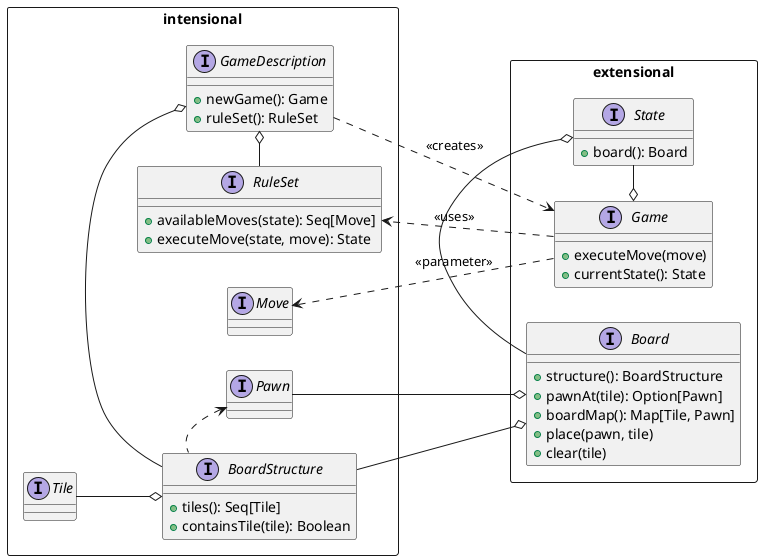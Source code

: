 @startuml domain_analysis

' package Extensional <<rectangle>> {
'     interface Board {
'         +structure(): BoardStructure
'         +pawnAt(tile): Option[Pawn]
'         +boardMap(): Map[Tile, Pawn]
'     }
'     interface State {
'         +board(): Board
'     }
'     interface Game {
'         +executeMove(move)
'         +currentState(): State
'     }
    
'     Board -left-o State
'     State -left-o Game
' }

' package Intensional <<rectangle>> {
'     interface GameDescription {
'         +newGame(): Game
'         +ruleSet(): RuleSet
'     }
'     interface BoardStructure {
'         +tiles(): Seq[Tile]
'         +containsTile(tile): Boolean
'     }
'     interface RuleSet {
'         +availableMoves(): Seq[Move]
'         +executeMove(state, move): State
'     }
'     interface Move

'     BoardStructure -left-o GameDescription
'     RuleSet -right-o GameDescription
' }

' Game .left.> Move
' GameDescription ..> Game: <<creates>>
' Game ..> RuleSet: <<uses>>
' BoardStructure --o Board

left to right direction

package extensional <<rectangle>> {
    interface Board {
        +structure(): BoardStructure
        +pawnAt(tile): Option[Pawn]
        +boardMap(): Map[Tile, Pawn]
        +place(pawn, tile)
        +clear(tile)
    }
    interface State {
        +board(): Board
    }
    interface Game {
        +executeMove(move)
        +currentState(): State
    }
    
    Board -left-o State
    State -left-o Game
}

package intensional <<rectangle>> {
    interface GameDescription {
        +newGame(): Game
        +ruleSet(): RuleSet
    }
    interface BoardStructure {
        +tiles(): Seq[Tile]
        +containsTile(tile): Boolean
    }
    interface RuleSet {
        +availableMoves(state): Seq[Move]
        +executeMove(state, move): State
    }
    interface Move
    interface Pawn
    interface Tile

    Tile --o BoardStructure
    BoardStructure -left-o GameDescription
    RuleSet -right-o GameDescription
    RuleSet -[hidden]> Move
    Pawn -[hidden]> BoardStructure
    Pawn <.. BoardStructure
}

Game ..> Move: <<parameter>>
GameDescription ..> Game: <<creates>>
Game ..> RuleSet: <<uses>>
BoardStructure --o Board
Pawn --o Board

@enduml
